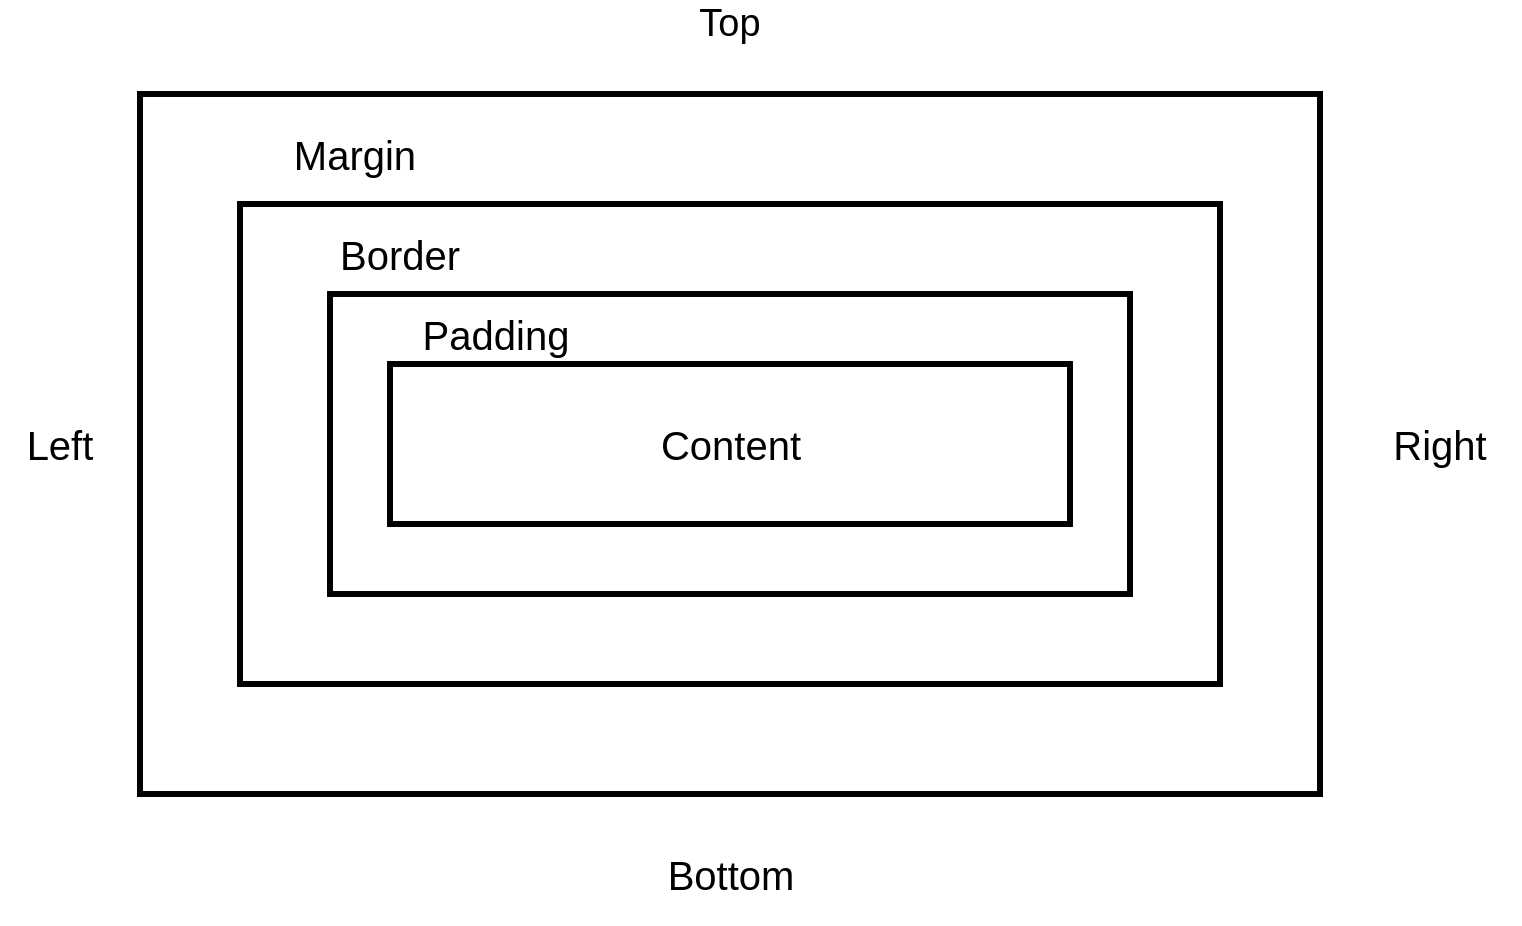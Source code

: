 <mxfile version="13.7.3" type="device"><diagram id="0Fg94L6SHfgGEg9wVXcv" name="Page-1"><mxGraphModel dx="1457" dy="1411" grid="1" gridSize="10" guides="1" tooltips="1" connect="1" arrows="1" fold="1" page="1" pageScale="1" pageWidth="850" pageHeight="1100" math="0" shadow="0"><root><mxCell id="0"/><mxCell id="1" parent="0"/><mxCell id="uDMKgIdxXeQFFyESJzMv-1" value="" style="rounded=0;whiteSpace=wrap;html=1;strokeWidth=3;" vertex="1" parent="1"><mxGeometry x="130" y="375" width="590" height="350" as="geometry"/></mxCell><mxCell id="uDMKgIdxXeQFFyESJzMv-2" value="" style="rounded=0;whiteSpace=wrap;html=1;strokeWidth=3;" vertex="1" parent="1"><mxGeometry x="180" y="430" width="490" height="240" as="geometry"/></mxCell><mxCell id="uDMKgIdxXeQFFyESJzMv-3" value="" style="rounded=0;whiteSpace=wrap;html=1;strokeWidth=3;" vertex="1" parent="1"><mxGeometry x="225" y="475" width="400" height="150" as="geometry"/></mxCell><mxCell id="uDMKgIdxXeQFFyESJzMv-4" value="" style="rounded=0;whiteSpace=wrap;html=1;strokeWidth=3;" vertex="1" parent="1"><mxGeometry x="255" y="510" width="340" height="80" as="geometry"/></mxCell><mxCell id="uDMKgIdxXeQFFyESJzMv-5" value="&lt;span style=&quot;font-size: 20px&quot;&gt;Margin&lt;/span&gt;" style="text;html=1;strokeColor=none;fillColor=none;align=center;verticalAlign=middle;whiteSpace=wrap;rounded=0;" vertex="1" parent="1"><mxGeometry x="190" y="390" width="95" height="30" as="geometry"/></mxCell><mxCell id="uDMKgIdxXeQFFyESJzMv-6" value="&lt;font style=&quot;font-size: 20px&quot;&gt;Border&lt;/font&gt;" style="text;html=1;strokeColor=none;fillColor=none;align=center;verticalAlign=middle;whiteSpace=wrap;rounded=0;" vertex="1" parent="1"><mxGeometry x="215" y="440" width="90" height="30" as="geometry"/></mxCell><mxCell id="uDMKgIdxXeQFFyESJzMv-7" value="&lt;font style=&quot;font-size: 20px&quot;&gt;Padding&lt;/font&gt;" style="text;html=1;strokeColor=none;fillColor=none;align=center;verticalAlign=middle;whiteSpace=wrap;rounded=0;" vertex="1" parent="1"><mxGeometry x="253" y="475" width="110" height="40" as="geometry"/></mxCell><mxCell id="uDMKgIdxXeQFFyESJzMv-8" value="&lt;font style=&quot;font-size: 20px&quot;&gt;Content&lt;/font&gt;" style="text;html=1;strokeColor=none;fillColor=none;align=center;verticalAlign=middle;whiteSpace=wrap;rounded=0;" vertex="1" parent="1"><mxGeometry x="363" y="530" width="125" height="40" as="geometry"/></mxCell><mxCell id="uDMKgIdxXeQFFyESJzMv-10" value="&lt;span style=&quot;font-size: 19px&quot;&gt;Top&lt;/span&gt;" style="text;html=1;strokeColor=none;fillColor=none;align=center;verticalAlign=middle;whiteSpace=wrap;rounded=0;" vertex="1" parent="1"><mxGeometry x="405" y="330" width="40" height="20" as="geometry"/></mxCell><mxCell id="uDMKgIdxXeQFFyESJzMv-12" value="&lt;span style=&quot;font-size: 20px&quot;&gt;Right&lt;/span&gt;" style="text;html=1;strokeColor=none;fillColor=none;align=center;verticalAlign=middle;whiteSpace=wrap;rounded=0;" vertex="1" parent="1"><mxGeometry x="740" y="530" width="80" height="40" as="geometry"/></mxCell><mxCell id="uDMKgIdxXeQFFyESJzMv-13" value="&lt;font style=&quot;font-size: 20px&quot;&gt;Bottom&lt;/font&gt;" style="text;html=1;strokeColor=none;fillColor=none;align=center;verticalAlign=middle;whiteSpace=wrap;rounded=0;" vertex="1" parent="1"><mxGeometry x="383" y="740" width="85" height="50" as="geometry"/></mxCell><mxCell id="uDMKgIdxXeQFFyESJzMv-14" value="&lt;span style=&quot;font-size: 20px&quot;&gt;Left&lt;/span&gt;" style="text;html=1;strokeColor=none;fillColor=none;align=center;verticalAlign=middle;whiteSpace=wrap;rounded=0;" vertex="1" parent="1"><mxGeometry x="60" y="530" width="60" height="40" as="geometry"/></mxCell></root></mxGraphModel></diagram></mxfile>
